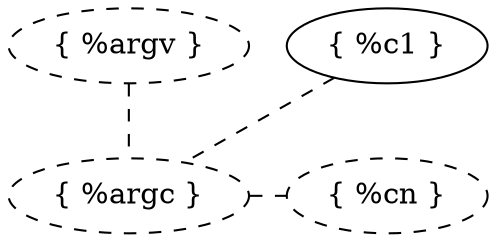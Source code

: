 graph G {
  fontname="monospace"
  "{ %argc }"[style=dashed];
  "{ %argv }"[style=dashed];
  "{ %c1 }" ;
  "{ %cn }" [style=dashed];


  "{ %argv }" -- "{ %argc }"[style=dashed];
  "{ %c1 }" -- "{ %argc }" [style=dashed];
    {rank=same; "{ %argc }" -- "{ %cn }" [style=dashed]}
  
  edge [style=invis]
  "{ %argv }" -- "{ %cn }";
    {rank=same; "{ %argv }" -- "{ %c1 }";}
  }
